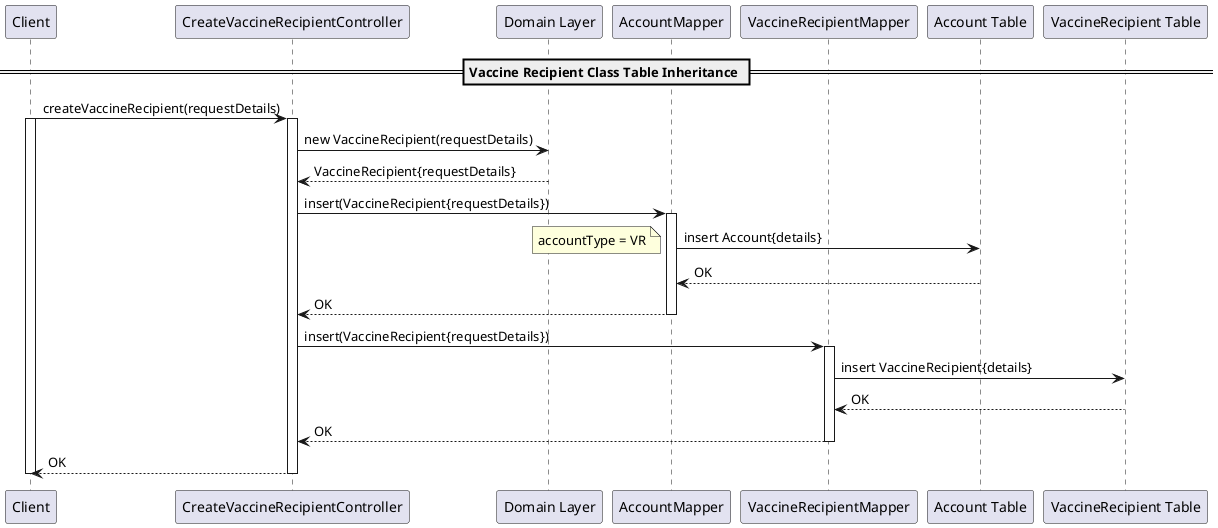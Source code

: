 @startuml
'https://plantuml.com/sequence-diagram

skinparam linetype polyline

participant "Client" as Client
participant "CreateVaccineRecipientController" as CVRC
participant "Domain Layer" as DL
participant "AccountMapper" as AM
participant "VaccineRecipientMapper" as VRM
participant "Account Table" as AT
participant "VaccineRecipient Table" as VRT

== Vaccine Recipient Class Table Inheritance ==
Client -> CVRC: createVaccineRecipient(requestDetails)
activate Client
activate CVRC
CVRC -> DL: new VaccineRecipient(requestDetails)
DL --> CVRC: VaccineRecipient{requestDetails}
CVRC -> AM: insert(VaccineRecipient{requestDetails})
activate AM
AM -> AT: insert Account{details}
note left: accountType = VR
AT --> AM: OK
AM --> CVRC: OK
deactivate AM
CVRC -> VRM: insert(VaccineRecipient{requestDetails})
activate VRM
VRM -> VRT: insert VaccineRecipient{details}
VRT --> VRM: OK
VRM --> CVRC: OK
deactivate VRM
CVRC --> Client: OK
deactivate CVRC
deactivate Client
@enduml